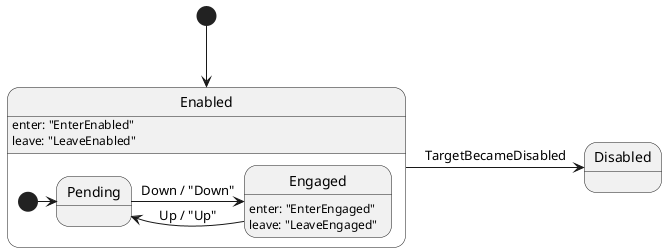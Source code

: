 @startuml
[*] --> Enabled

state Enabled: enter: "EnterEnabled"
state Enabled: leave: "LeaveEnabled"
state Enabled {
    [*] -> Pending
    Pending -> Engaged: Down / "Down"
    Engaged -> Pending: Up / "Up"

    state Engaged: enter: "EnterEngaged"
    state Engaged: leave: "LeaveEngaged"
}

Enabled -> Disabled: TargetBecameDisabled
@enduml